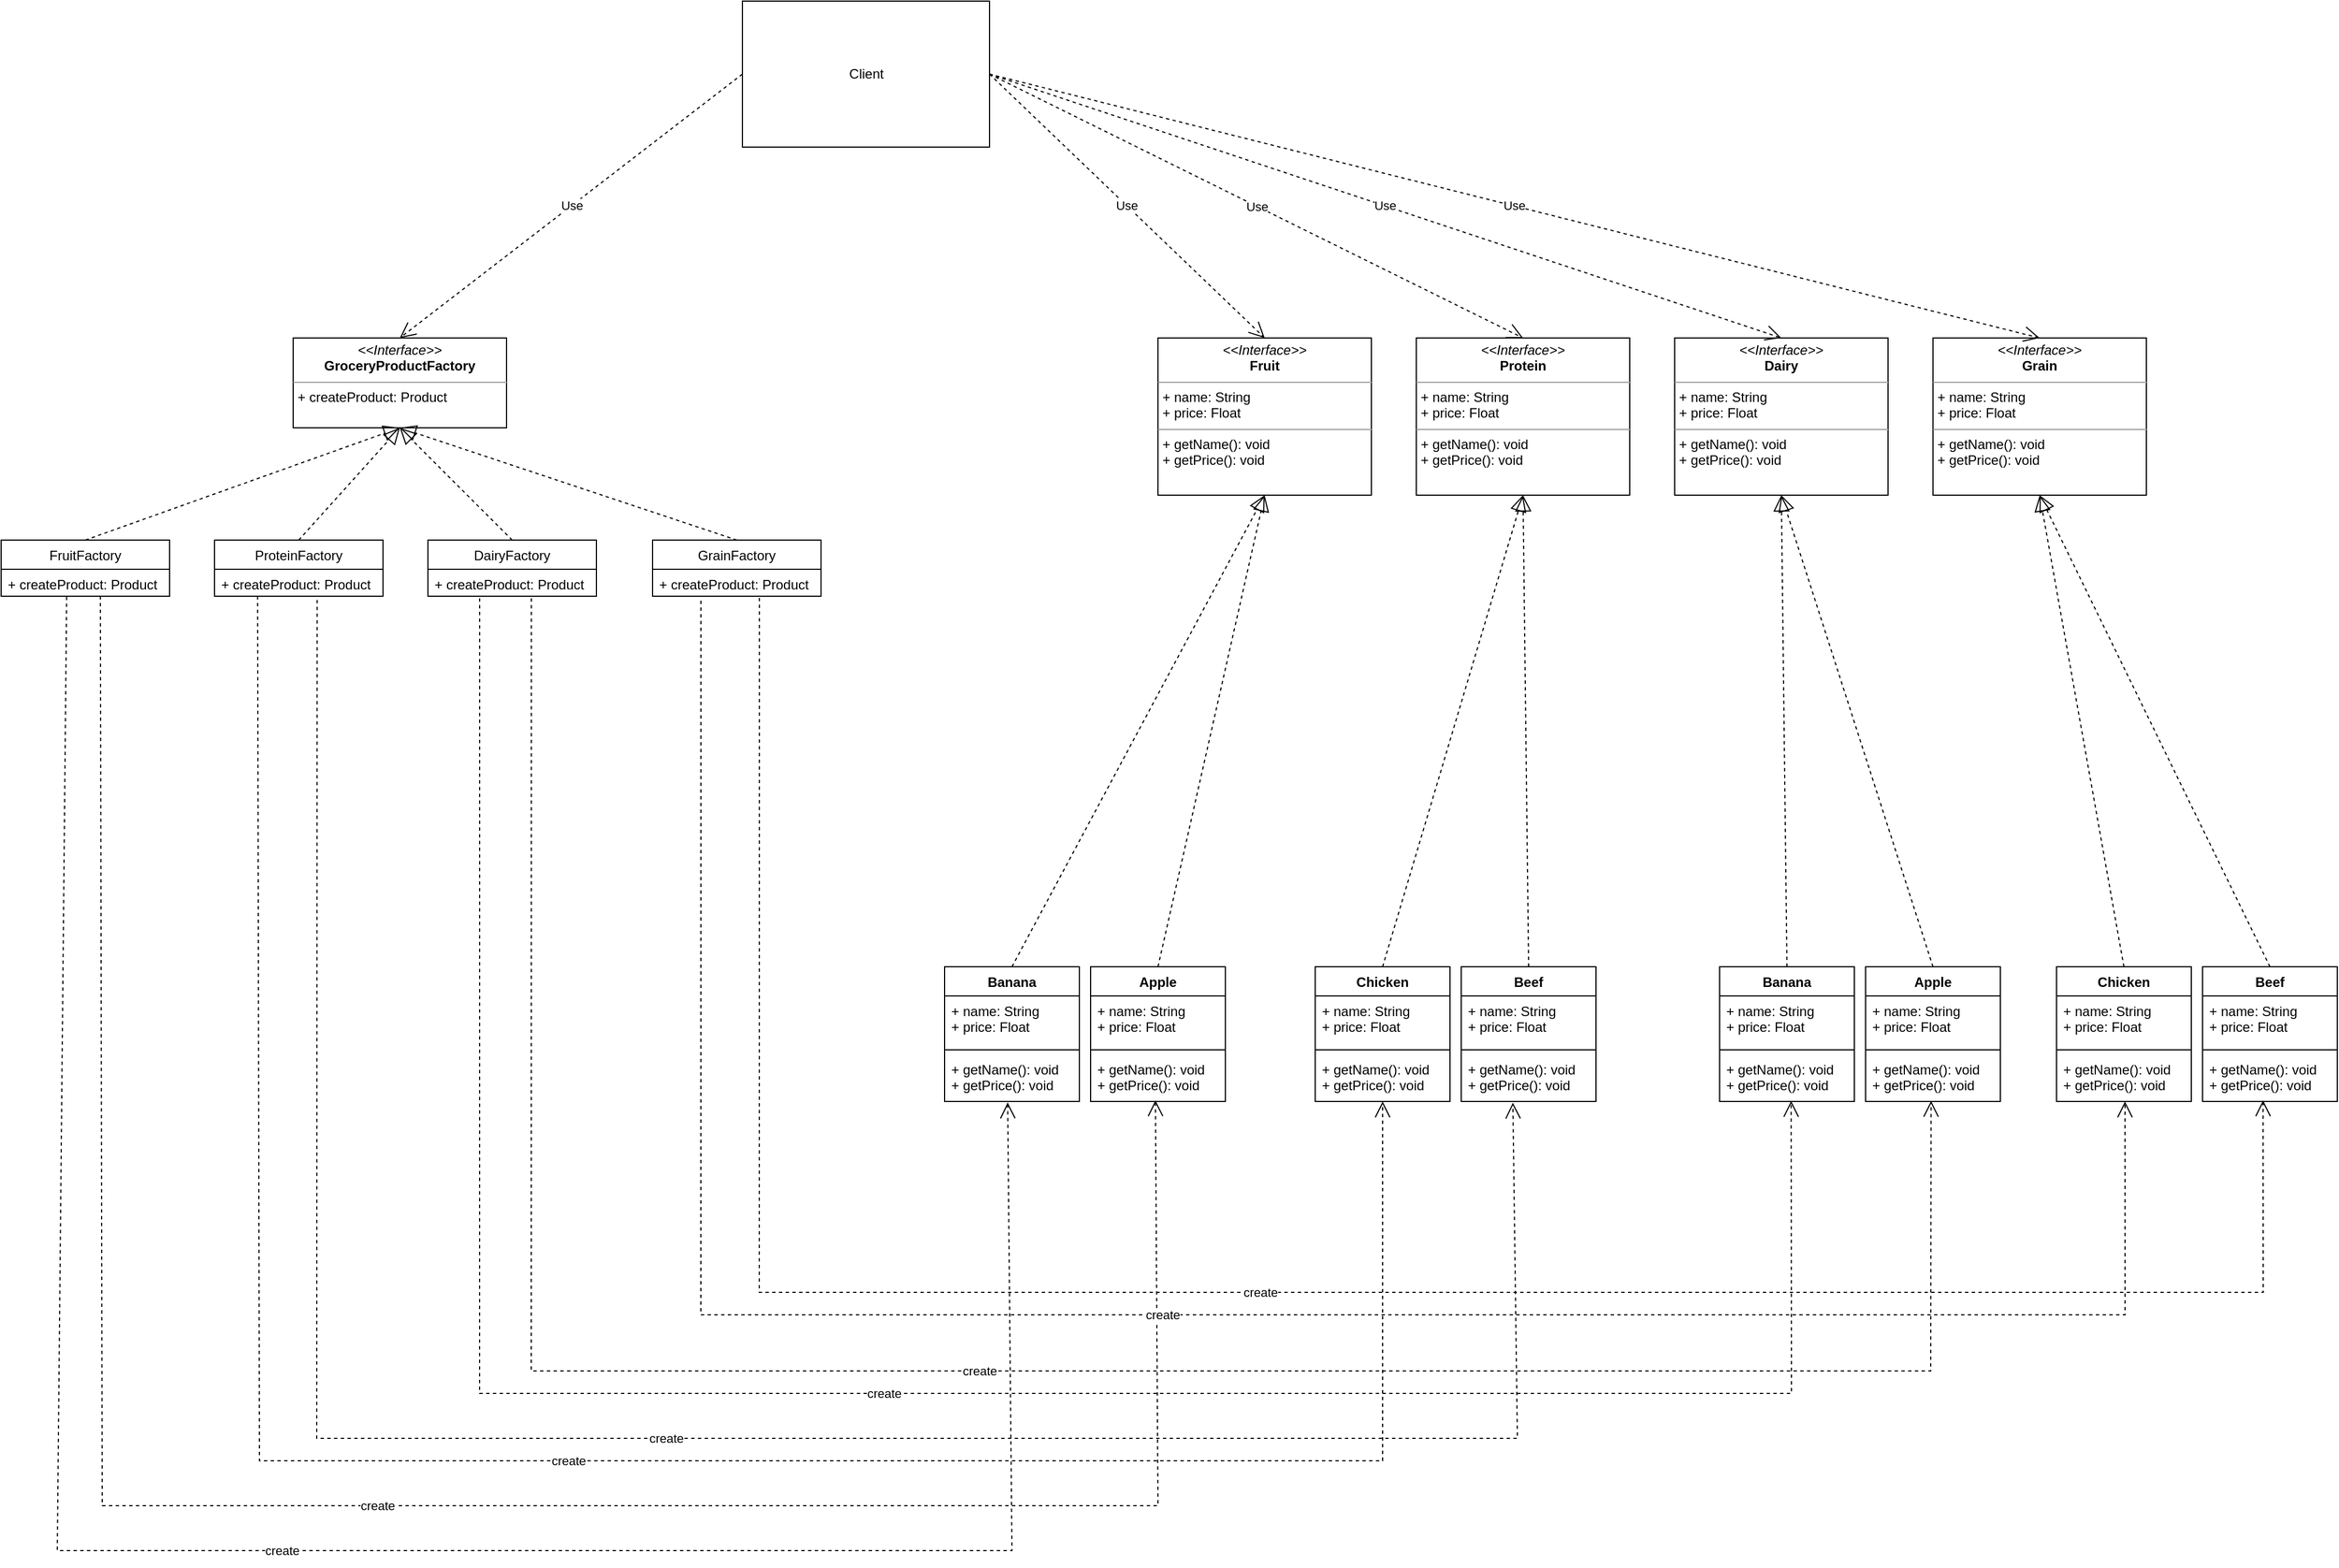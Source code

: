 <mxfile version="20.4.0" type="github"><diagram id="C5RBs43oDa-KdzZeNtuy" name="Page-1"><mxGraphModel dx="3569" dy="2180" grid="1" gridSize="10" guides="1" tooltips="1" connect="1" arrows="1" fold="1" page="0" pageScale="1" pageWidth="827" pageHeight="1169" math="0" shadow="0"><root><mxCell id="WIyWlLk6GJQsqaUBKTNV-0"/><mxCell id="WIyWlLk6GJQsqaUBKTNV-1" parent="WIyWlLk6GJQsqaUBKTNV-0"/><mxCell id="dP4EkpoSP6uBDmeaIGCh-16" value="&lt;p style=&quot;margin:0px;margin-top:4px;text-align:center;&quot;&gt;&lt;i&gt;&amp;lt;&amp;lt;Interface&amp;gt;&amp;gt;&lt;/i&gt;&lt;br&gt;&lt;b&gt;Fruit&lt;/b&gt;&lt;/p&gt;&lt;hr size=&quot;1&quot;&gt;&lt;p style=&quot;margin:0px;margin-left:4px;&quot;&gt;+ name: String&lt;br style=&quot;padding: 0px; margin: 0px;&quot;&gt;+ price: Float&lt;br&gt;&lt;/p&gt;&lt;hr size=&quot;1&quot;&gt;&lt;p style=&quot;margin: 0px 0px 0px 4px;&quot;&gt;+ getName(): void&lt;/p&gt;&lt;p style=&quot;margin: 0px 0px 0px 4px;&quot;&gt;+ getPrice(): void&lt;/p&gt;" style="verticalAlign=top;align=left;overflow=fill;fontSize=12;fontFamily=Helvetica;html=1;" vertex="1" parent="WIyWlLk6GJQsqaUBKTNV-1"><mxGeometry x="960" y="-80" width="190" height="140" as="geometry"/></mxCell><mxCell id="dP4EkpoSP6uBDmeaIGCh-17" value="&lt;p style=&quot;margin:0px;margin-top:4px;text-align:center;&quot;&gt;&lt;i&gt;&amp;lt;&amp;lt;Interface&amp;gt;&amp;gt;&lt;/i&gt;&lt;br&gt;&lt;b&gt;Protein&lt;/b&gt;&lt;/p&gt;&lt;hr size=&quot;1&quot;&gt;&lt;p style=&quot;margin:0px;margin-left:4px;&quot;&gt;+ name: String&lt;br style=&quot;padding: 0px; margin: 0px;&quot;&gt;+ price: Float&lt;br&gt;&lt;/p&gt;&lt;hr size=&quot;1&quot;&gt;&lt;p style=&quot;margin: 0px 0px 0px 4px;&quot;&gt;+ getName(): void&lt;/p&gt;&lt;p style=&quot;margin: 0px 0px 0px 4px;&quot;&gt;+ getPrice(): void&lt;/p&gt;" style="verticalAlign=top;align=left;overflow=fill;fontSize=12;fontFamily=Helvetica;html=1;" vertex="1" parent="WIyWlLk6GJQsqaUBKTNV-1"><mxGeometry x="1190" y="-80" width="190" height="140" as="geometry"/></mxCell><mxCell id="dP4EkpoSP6uBDmeaIGCh-18" value="&lt;p style=&quot;margin:0px;margin-top:4px;text-align:center;&quot;&gt;&lt;i&gt;&amp;lt;&amp;lt;Interface&amp;gt;&amp;gt;&lt;/i&gt;&lt;br&gt;&lt;b&gt;Dairy&lt;/b&gt;&lt;/p&gt;&lt;hr size=&quot;1&quot;&gt;&lt;p style=&quot;margin:0px;margin-left:4px;&quot;&gt;+ name: String&lt;br style=&quot;padding: 0px; margin: 0px;&quot;&gt;+ price: Float&lt;br&gt;&lt;/p&gt;&lt;hr size=&quot;1&quot;&gt;&lt;p style=&quot;margin: 0px 0px 0px 4px;&quot;&gt;+ getName(): void&lt;/p&gt;&lt;p style=&quot;margin: 0px 0px 0px 4px;&quot;&gt;+ getPrice(): void&lt;/p&gt;" style="verticalAlign=top;align=left;overflow=fill;fontSize=12;fontFamily=Helvetica;html=1;" vertex="1" parent="WIyWlLk6GJQsqaUBKTNV-1"><mxGeometry x="1420" y="-80" width="190" height="140" as="geometry"/></mxCell><mxCell id="dP4EkpoSP6uBDmeaIGCh-19" value="&lt;p style=&quot;margin:0px;margin-top:4px;text-align:center;&quot;&gt;&lt;i&gt;&amp;lt;&amp;lt;Interface&amp;gt;&amp;gt;&lt;/i&gt;&lt;br&gt;&lt;b&gt;Grain&lt;/b&gt;&lt;/p&gt;&lt;hr size=&quot;1&quot;&gt;&lt;p style=&quot;margin:0px;margin-left:4px;&quot;&gt;+ name: String&lt;br style=&quot;padding: 0px; margin: 0px;&quot;&gt;+ price: Float&lt;br&gt;&lt;/p&gt;&lt;hr size=&quot;1&quot;&gt;&lt;p style=&quot;margin: 0px 0px 0px 4px;&quot;&gt;+ getName(): void&lt;/p&gt;&lt;p style=&quot;margin: 0px 0px 0px 4px;&quot;&gt;+ getPrice(): void&lt;/p&gt;" style="verticalAlign=top;align=left;overflow=fill;fontSize=12;fontFamily=Helvetica;html=1;" vertex="1" parent="WIyWlLk6GJQsqaUBKTNV-1"><mxGeometry x="1650" y="-80" width="190" height="140" as="geometry"/></mxCell><mxCell id="dP4EkpoSP6uBDmeaIGCh-29" value="FruitFactory" style="swimlane;fontStyle=0;childLayout=stackLayout;horizontal=1;startSize=26;fillColor=none;horizontalStack=0;resizeParent=1;resizeParentMax=0;resizeLast=0;collapsible=1;marginBottom=0;" vertex="1" parent="WIyWlLk6GJQsqaUBKTNV-1"><mxGeometry x="-70" y="100" width="150" height="50" as="geometry"/></mxCell><mxCell id="dP4EkpoSP6uBDmeaIGCh-30" value="+ createProduct: Product" style="text;strokeColor=none;fillColor=none;align=left;verticalAlign=top;spacingLeft=4;spacingRight=4;overflow=hidden;rotatable=0;points=[[0,0.5],[1,0.5]];portConstraint=eastwest;" vertex="1" parent="dP4EkpoSP6uBDmeaIGCh-29"><mxGeometry y="26" width="150" height="24" as="geometry"/></mxCell><mxCell id="dP4EkpoSP6uBDmeaIGCh-33" value="ProteinFactory" style="swimlane;fontStyle=0;childLayout=stackLayout;horizontal=1;startSize=26;fillColor=none;horizontalStack=0;resizeParent=1;resizeParentMax=0;resizeLast=0;collapsible=1;marginBottom=0;" vertex="1" parent="WIyWlLk6GJQsqaUBKTNV-1"><mxGeometry x="120" y="100" width="150" height="50" as="geometry"/></mxCell><mxCell id="dP4EkpoSP6uBDmeaIGCh-34" value="+ createProduct: Product" style="text;strokeColor=none;fillColor=none;align=left;verticalAlign=top;spacingLeft=4;spacingRight=4;overflow=hidden;rotatable=0;points=[[0,0.5],[1,0.5]];portConstraint=eastwest;" vertex="1" parent="dP4EkpoSP6uBDmeaIGCh-33"><mxGeometry y="26" width="150" height="24" as="geometry"/></mxCell><mxCell id="dP4EkpoSP6uBDmeaIGCh-35" value="DairyFactory" style="swimlane;fontStyle=0;childLayout=stackLayout;horizontal=1;startSize=26;fillColor=none;horizontalStack=0;resizeParent=1;resizeParentMax=0;resizeLast=0;collapsible=1;marginBottom=0;" vertex="1" parent="WIyWlLk6GJQsqaUBKTNV-1"><mxGeometry x="310" y="100" width="150" height="50" as="geometry"/></mxCell><mxCell id="dP4EkpoSP6uBDmeaIGCh-36" value="+ createProduct: Product" style="text;strokeColor=none;fillColor=none;align=left;verticalAlign=top;spacingLeft=4;spacingRight=4;overflow=hidden;rotatable=0;points=[[0,0.5],[1,0.5]];portConstraint=eastwest;" vertex="1" parent="dP4EkpoSP6uBDmeaIGCh-35"><mxGeometry y="26" width="150" height="24" as="geometry"/></mxCell><mxCell id="dP4EkpoSP6uBDmeaIGCh-37" value="GrainFactory" style="swimlane;fontStyle=0;childLayout=stackLayout;horizontal=1;startSize=26;fillColor=none;horizontalStack=0;resizeParent=1;resizeParentMax=0;resizeLast=0;collapsible=1;marginBottom=0;" vertex="1" parent="WIyWlLk6GJQsqaUBKTNV-1"><mxGeometry x="510" y="100" width="150" height="50" as="geometry"/></mxCell><mxCell id="dP4EkpoSP6uBDmeaIGCh-38" value="+ createProduct: Product" style="text;strokeColor=none;fillColor=none;align=left;verticalAlign=top;spacingLeft=4;spacingRight=4;overflow=hidden;rotatable=0;points=[[0,0.5],[1,0.5]];portConstraint=eastwest;" vertex="1" parent="dP4EkpoSP6uBDmeaIGCh-37"><mxGeometry y="26" width="150" height="24" as="geometry"/></mxCell><mxCell id="dP4EkpoSP6uBDmeaIGCh-45" value="&lt;p style=&quot;margin:0px;margin-top:4px;text-align:center;&quot;&gt;&lt;i&gt;&amp;lt;&amp;lt;Interface&amp;gt;&amp;gt;&lt;/i&gt;&lt;br&gt;&lt;b&gt;GroceryProductFactory&lt;/b&gt;&lt;/p&gt;&lt;hr size=&quot;1&quot;&gt;&lt;p style=&quot;margin:0px;margin-left:4px;&quot;&gt;&lt;/p&gt;&lt;p style=&quot;margin:0px;margin-left:4px;&quot;&gt;+ createProduct: Product&lt;/p&gt;" style="verticalAlign=top;align=left;overflow=fill;fontSize=12;fontFamily=Helvetica;html=1;" vertex="1" parent="WIyWlLk6GJQsqaUBKTNV-1"><mxGeometry x="190" y="-80" width="190" height="80" as="geometry"/></mxCell><mxCell id="dP4EkpoSP6uBDmeaIGCh-46" value="" style="endArrow=block;dashed=1;endFill=0;endSize=12;html=1;rounded=0;elbow=vertical;exitX=0.5;exitY=0;exitDx=0;exitDy=0;entryX=0.5;entryY=1;entryDx=0;entryDy=0;" edge="1" parent="WIyWlLk6GJQsqaUBKTNV-1" source="dP4EkpoSP6uBDmeaIGCh-29" target="dP4EkpoSP6uBDmeaIGCh-45"><mxGeometry width="160" relative="1" as="geometry"><mxPoint x="10" y="80" as="sourcePoint"/><mxPoint x="170" y="80" as="targetPoint"/></mxGeometry></mxCell><mxCell id="dP4EkpoSP6uBDmeaIGCh-47" value="" style="endArrow=block;dashed=1;endFill=0;endSize=12;html=1;rounded=0;elbow=vertical;exitX=0.5;exitY=0;exitDx=0;exitDy=0;entryX=0.5;entryY=1;entryDx=0;entryDy=0;" edge="1" parent="WIyWlLk6GJQsqaUBKTNV-1" source="dP4EkpoSP6uBDmeaIGCh-33" target="dP4EkpoSP6uBDmeaIGCh-45"><mxGeometry width="160" relative="1" as="geometry"><mxPoint x="280" y="-10" as="sourcePoint"/><mxPoint x="440" y="-10" as="targetPoint"/></mxGeometry></mxCell><mxCell id="dP4EkpoSP6uBDmeaIGCh-48" value="" style="endArrow=block;dashed=1;endFill=0;endSize=12;html=1;rounded=0;elbow=vertical;exitX=0.5;exitY=0;exitDx=0;exitDy=0;entryX=0.5;entryY=1;entryDx=0;entryDy=0;" edge="1" parent="WIyWlLk6GJQsqaUBKTNV-1" source="dP4EkpoSP6uBDmeaIGCh-35" target="dP4EkpoSP6uBDmeaIGCh-45"><mxGeometry width="160" relative="1" as="geometry"><mxPoint x="280" y="-10" as="sourcePoint"/><mxPoint x="440" y="-10" as="targetPoint"/></mxGeometry></mxCell><mxCell id="dP4EkpoSP6uBDmeaIGCh-49" value="" style="endArrow=block;dashed=1;endFill=0;endSize=12;html=1;rounded=0;elbow=vertical;exitX=0.5;exitY=0;exitDx=0;exitDy=0;entryX=0.5;entryY=1;entryDx=0;entryDy=0;" edge="1" parent="WIyWlLk6GJQsqaUBKTNV-1" source="dP4EkpoSP6uBDmeaIGCh-37" target="dP4EkpoSP6uBDmeaIGCh-45"><mxGeometry width="160" relative="1" as="geometry"><mxPoint x="280" y="-10" as="sourcePoint"/><mxPoint x="440" y="-10" as="targetPoint"/></mxGeometry></mxCell><mxCell id="dP4EkpoSP6uBDmeaIGCh-50" value="Banana" style="swimlane;fontStyle=1;align=center;verticalAlign=top;childLayout=stackLayout;horizontal=1;startSize=26;horizontalStack=0;resizeParent=1;resizeParentMax=0;resizeLast=0;collapsible=1;marginBottom=0;" vertex="1" parent="WIyWlLk6GJQsqaUBKTNV-1"><mxGeometry x="770" y="480" width="120" height="120" as="geometry"/></mxCell><mxCell id="dP4EkpoSP6uBDmeaIGCh-51" value="+ name: String&#10;+ price: Float" style="text;strokeColor=none;fillColor=none;align=left;verticalAlign=top;spacingLeft=4;spacingRight=4;overflow=hidden;rotatable=0;points=[[0,0.5],[1,0.5]];portConstraint=eastwest;" vertex="1" parent="dP4EkpoSP6uBDmeaIGCh-50"><mxGeometry y="26" width="120" height="44" as="geometry"/></mxCell><mxCell id="dP4EkpoSP6uBDmeaIGCh-52" value="" style="line;strokeWidth=1;fillColor=none;align=left;verticalAlign=middle;spacingTop=-1;spacingLeft=3;spacingRight=3;rotatable=0;labelPosition=right;points=[];portConstraint=eastwest;strokeColor=inherit;" vertex="1" parent="dP4EkpoSP6uBDmeaIGCh-50"><mxGeometry y="70" width="120" height="8" as="geometry"/></mxCell><mxCell id="dP4EkpoSP6uBDmeaIGCh-53" value="+ getName(): void&#10;+ getPrice(): void" style="text;strokeColor=none;fillColor=none;align=left;verticalAlign=top;spacingLeft=4;spacingRight=4;overflow=hidden;rotatable=0;points=[[0,0.5],[1,0.5]];portConstraint=eastwest;" vertex="1" parent="dP4EkpoSP6uBDmeaIGCh-50"><mxGeometry y="78" width="120" height="42" as="geometry"/></mxCell><mxCell id="dP4EkpoSP6uBDmeaIGCh-55" value="Apple" style="swimlane;fontStyle=1;align=center;verticalAlign=top;childLayout=stackLayout;horizontal=1;startSize=26;horizontalStack=0;resizeParent=1;resizeParentMax=0;resizeLast=0;collapsible=1;marginBottom=0;" vertex="1" parent="WIyWlLk6GJQsqaUBKTNV-1"><mxGeometry x="900" y="480" width="120" height="120" as="geometry"/></mxCell><mxCell id="dP4EkpoSP6uBDmeaIGCh-56" value="+ name: String&#10;+ price: Float" style="text;strokeColor=none;fillColor=none;align=left;verticalAlign=top;spacingLeft=4;spacingRight=4;overflow=hidden;rotatable=0;points=[[0,0.5],[1,0.5]];portConstraint=eastwest;" vertex="1" parent="dP4EkpoSP6uBDmeaIGCh-55"><mxGeometry y="26" width="120" height="44" as="geometry"/></mxCell><mxCell id="dP4EkpoSP6uBDmeaIGCh-57" value="" style="line;strokeWidth=1;fillColor=none;align=left;verticalAlign=middle;spacingTop=-1;spacingLeft=3;spacingRight=3;rotatable=0;labelPosition=right;points=[];portConstraint=eastwest;strokeColor=inherit;" vertex="1" parent="dP4EkpoSP6uBDmeaIGCh-55"><mxGeometry y="70" width="120" height="8" as="geometry"/></mxCell><mxCell id="dP4EkpoSP6uBDmeaIGCh-58" value="+ getName(): void&#10;+ getPrice(): void" style="text;strokeColor=none;fillColor=none;align=left;verticalAlign=top;spacingLeft=4;spacingRight=4;overflow=hidden;rotatable=0;points=[[0,0.5],[1,0.5]];portConstraint=eastwest;" vertex="1" parent="dP4EkpoSP6uBDmeaIGCh-55"><mxGeometry y="78" width="120" height="42" as="geometry"/></mxCell><mxCell id="dP4EkpoSP6uBDmeaIGCh-59" value="" style="endArrow=block;dashed=1;endFill=0;endSize=12;html=1;rounded=0;elbow=vertical;entryX=0.5;entryY=1;entryDx=0;entryDy=0;exitX=0.5;exitY=0;exitDx=0;exitDy=0;" edge="1" parent="WIyWlLk6GJQsqaUBKTNV-1" source="dP4EkpoSP6uBDmeaIGCh-55" target="dP4EkpoSP6uBDmeaIGCh-16"><mxGeometry width="160" relative="1" as="geometry"><mxPoint x="1120" y="210" as="sourcePoint"/><mxPoint x="1280" y="210" as="targetPoint"/></mxGeometry></mxCell><mxCell id="dP4EkpoSP6uBDmeaIGCh-60" value="" style="endArrow=block;dashed=1;endFill=0;endSize=12;html=1;rounded=0;elbow=vertical;exitX=0.5;exitY=0;exitDx=0;exitDy=0;entryX=0.5;entryY=1;entryDx=0;entryDy=0;" edge="1" parent="WIyWlLk6GJQsqaUBKTNV-1" source="dP4EkpoSP6uBDmeaIGCh-50" target="dP4EkpoSP6uBDmeaIGCh-16"><mxGeometry width="160" relative="1" as="geometry"><mxPoint x="900" y="160" as="sourcePoint"/><mxPoint x="1060" y="160" as="targetPoint"/></mxGeometry></mxCell><mxCell id="dP4EkpoSP6uBDmeaIGCh-61" value="Chicken" style="swimlane;fontStyle=1;align=center;verticalAlign=top;childLayout=stackLayout;horizontal=1;startSize=26;horizontalStack=0;resizeParent=1;resizeParentMax=0;resizeLast=0;collapsible=1;marginBottom=0;" vertex="1" parent="WIyWlLk6GJQsqaUBKTNV-1"><mxGeometry x="1100" y="480" width="120" height="120" as="geometry"/></mxCell><mxCell id="dP4EkpoSP6uBDmeaIGCh-62" value="+ name: String&#10;+ price: Float" style="text;strokeColor=none;fillColor=none;align=left;verticalAlign=top;spacingLeft=4;spacingRight=4;overflow=hidden;rotatable=0;points=[[0,0.5],[1,0.5]];portConstraint=eastwest;" vertex="1" parent="dP4EkpoSP6uBDmeaIGCh-61"><mxGeometry y="26" width="120" height="44" as="geometry"/></mxCell><mxCell id="dP4EkpoSP6uBDmeaIGCh-63" value="" style="line;strokeWidth=1;fillColor=none;align=left;verticalAlign=middle;spacingTop=-1;spacingLeft=3;spacingRight=3;rotatable=0;labelPosition=right;points=[];portConstraint=eastwest;strokeColor=inherit;" vertex="1" parent="dP4EkpoSP6uBDmeaIGCh-61"><mxGeometry y="70" width="120" height="8" as="geometry"/></mxCell><mxCell id="dP4EkpoSP6uBDmeaIGCh-64" value="+ getName(): void&#10;+ getPrice(): void" style="text;strokeColor=none;fillColor=none;align=left;verticalAlign=top;spacingLeft=4;spacingRight=4;overflow=hidden;rotatable=0;points=[[0,0.5],[1,0.5]];portConstraint=eastwest;" vertex="1" parent="dP4EkpoSP6uBDmeaIGCh-61"><mxGeometry y="78" width="120" height="42" as="geometry"/></mxCell><mxCell id="dP4EkpoSP6uBDmeaIGCh-65" value="Beef" style="swimlane;fontStyle=1;align=center;verticalAlign=top;childLayout=stackLayout;horizontal=1;startSize=26;horizontalStack=0;resizeParent=1;resizeParentMax=0;resizeLast=0;collapsible=1;marginBottom=0;" vertex="1" parent="WIyWlLk6GJQsqaUBKTNV-1"><mxGeometry x="1230" y="480" width="120" height="120" as="geometry"/></mxCell><mxCell id="dP4EkpoSP6uBDmeaIGCh-66" value="+ name: String&#10;+ price: Float" style="text;strokeColor=none;fillColor=none;align=left;verticalAlign=top;spacingLeft=4;spacingRight=4;overflow=hidden;rotatable=0;points=[[0,0.5],[1,0.5]];portConstraint=eastwest;" vertex="1" parent="dP4EkpoSP6uBDmeaIGCh-65"><mxGeometry y="26" width="120" height="44" as="geometry"/></mxCell><mxCell id="dP4EkpoSP6uBDmeaIGCh-67" value="" style="line;strokeWidth=1;fillColor=none;align=left;verticalAlign=middle;spacingTop=-1;spacingLeft=3;spacingRight=3;rotatable=0;labelPosition=right;points=[];portConstraint=eastwest;strokeColor=inherit;" vertex="1" parent="dP4EkpoSP6uBDmeaIGCh-65"><mxGeometry y="70" width="120" height="8" as="geometry"/></mxCell><mxCell id="dP4EkpoSP6uBDmeaIGCh-68" value="+ getName(): void&#10;+ getPrice(): void" style="text;strokeColor=none;fillColor=none;align=left;verticalAlign=top;spacingLeft=4;spacingRight=4;overflow=hidden;rotatable=0;points=[[0,0.5],[1,0.5]];portConstraint=eastwest;" vertex="1" parent="dP4EkpoSP6uBDmeaIGCh-65"><mxGeometry y="78" width="120" height="42" as="geometry"/></mxCell><mxCell id="dP4EkpoSP6uBDmeaIGCh-69" value="Banana" style="swimlane;fontStyle=1;align=center;verticalAlign=top;childLayout=stackLayout;horizontal=1;startSize=26;horizontalStack=0;resizeParent=1;resizeParentMax=0;resizeLast=0;collapsible=1;marginBottom=0;" vertex="1" parent="WIyWlLk6GJQsqaUBKTNV-1"><mxGeometry x="1460" y="480" width="120" height="120" as="geometry"/></mxCell><mxCell id="dP4EkpoSP6uBDmeaIGCh-70" value="+ name: String&#10;+ price: Float" style="text;strokeColor=none;fillColor=none;align=left;verticalAlign=top;spacingLeft=4;spacingRight=4;overflow=hidden;rotatable=0;points=[[0,0.5],[1,0.5]];portConstraint=eastwest;" vertex="1" parent="dP4EkpoSP6uBDmeaIGCh-69"><mxGeometry y="26" width="120" height="44" as="geometry"/></mxCell><mxCell id="dP4EkpoSP6uBDmeaIGCh-71" value="" style="line;strokeWidth=1;fillColor=none;align=left;verticalAlign=middle;spacingTop=-1;spacingLeft=3;spacingRight=3;rotatable=0;labelPosition=right;points=[];portConstraint=eastwest;strokeColor=inherit;" vertex="1" parent="dP4EkpoSP6uBDmeaIGCh-69"><mxGeometry y="70" width="120" height="8" as="geometry"/></mxCell><mxCell id="dP4EkpoSP6uBDmeaIGCh-72" value="+ getName(): void&#10;+ getPrice(): void" style="text;strokeColor=none;fillColor=none;align=left;verticalAlign=top;spacingLeft=4;spacingRight=4;overflow=hidden;rotatable=0;points=[[0,0.5],[1,0.5]];portConstraint=eastwest;" vertex="1" parent="dP4EkpoSP6uBDmeaIGCh-69"><mxGeometry y="78" width="120" height="42" as="geometry"/></mxCell><mxCell id="dP4EkpoSP6uBDmeaIGCh-73" value="Apple" style="swimlane;fontStyle=1;align=center;verticalAlign=top;childLayout=stackLayout;horizontal=1;startSize=26;horizontalStack=0;resizeParent=1;resizeParentMax=0;resizeLast=0;collapsible=1;marginBottom=0;" vertex="1" parent="WIyWlLk6GJQsqaUBKTNV-1"><mxGeometry x="1590" y="480" width="120" height="120" as="geometry"/></mxCell><mxCell id="dP4EkpoSP6uBDmeaIGCh-74" value="+ name: String&#10;+ price: Float" style="text;strokeColor=none;fillColor=none;align=left;verticalAlign=top;spacingLeft=4;spacingRight=4;overflow=hidden;rotatable=0;points=[[0,0.5],[1,0.5]];portConstraint=eastwest;" vertex="1" parent="dP4EkpoSP6uBDmeaIGCh-73"><mxGeometry y="26" width="120" height="44" as="geometry"/></mxCell><mxCell id="dP4EkpoSP6uBDmeaIGCh-75" value="" style="line;strokeWidth=1;fillColor=none;align=left;verticalAlign=middle;spacingTop=-1;spacingLeft=3;spacingRight=3;rotatable=0;labelPosition=right;points=[];portConstraint=eastwest;strokeColor=inherit;" vertex="1" parent="dP4EkpoSP6uBDmeaIGCh-73"><mxGeometry y="70" width="120" height="8" as="geometry"/></mxCell><mxCell id="dP4EkpoSP6uBDmeaIGCh-76" value="+ getName(): void&#10;+ getPrice(): void" style="text;strokeColor=none;fillColor=none;align=left;verticalAlign=top;spacingLeft=4;spacingRight=4;overflow=hidden;rotatable=0;points=[[0,0.5],[1,0.5]];portConstraint=eastwest;" vertex="1" parent="dP4EkpoSP6uBDmeaIGCh-73"><mxGeometry y="78" width="120" height="42" as="geometry"/></mxCell><mxCell id="dP4EkpoSP6uBDmeaIGCh-77" value="Chicken" style="swimlane;fontStyle=1;align=center;verticalAlign=top;childLayout=stackLayout;horizontal=1;startSize=26;horizontalStack=0;resizeParent=1;resizeParentMax=0;resizeLast=0;collapsible=1;marginBottom=0;" vertex="1" parent="WIyWlLk6GJQsqaUBKTNV-1"><mxGeometry x="1760" y="480" width="120" height="120" as="geometry"/></mxCell><mxCell id="dP4EkpoSP6uBDmeaIGCh-78" value="+ name: String&#10;+ price: Float" style="text;strokeColor=none;fillColor=none;align=left;verticalAlign=top;spacingLeft=4;spacingRight=4;overflow=hidden;rotatable=0;points=[[0,0.5],[1,0.5]];portConstraint=eastwest;" vertex="1" parent="dP4EkpoSP6uBDmeaIGCh-77"><mxGeometry y="26" width="120" height="44" as="geometry"/></mxCell><mxCell id="dP4EkpoSP6uBDmeaIGCh-79" value="" style="line;strokeWidth=1;fillColor=none;align=left;verticalAlign=middle;spacingTop=-1;spacingLeft=3;spacingRight=3;rotatable=0;labelPosition=right;points=[];portConstraint=eastwest;strokeColor=inherit;" vertex="1" parent="dP4EkpoSP6uBDmeaIGCh-77"><mxGeometry y="70" width="120" height="8" as="geometry"/></mxCell><mxCell id="dP4EkpoSP6uBDmeaIGCh-80" value="+ getName(): void&#10;+ getPrice(): void" style="text;strokeColor=none;fillColor=none;align=left;verticalAlign=top;spacingLeft=4;spacingRight=4;overflow=hidden;rotatable=0;points=[[0,0.5],[1,0.5]];portConstraint=eastwest;" vertex="1" parent="dP4EkpoSP6uBDmeaIGCh-77"><mxGeometry y="78" width="120" height="42" as="geometry"/></mxCell><mxCell id="dP4EkpoSP6uBDmeaIGCh-81" value="Beef" style="swimlane;fontStyle=1;align=center;verticalAlign=top;childLayout=stackLayout;horizontal=1;startSize=26;horizontalStack=0;resizeParent=1;resizeParentMax=0;resizeLast=0;collapsible=1;marginBottom=0;" vertex="1" parent="WIyWlLk6GJQsqaUBKTNV-1"><mxGeometry x="1890" y="480" width="120" height="120" as="geometry"/></mxCell><mxCell id="dP4EkpoSP6uBDmeaIGCh-82" value="+ name: String&#10;+ price: Float" style="text;strokeColor=none;fillColor=none;align=left;verticalAlign=top;spacingLeft=4;spacingRight=4;overflow=hidden;rotatable=0;points=[[0,0.5],[1,0.5]];portConstraint=eastwest;" vertex="1" parent="dP4EkpoSP6uBDmeaIGCh-81"><mxGeometry y="26" width="120" height="44" as="geometry"/></mxCell><mxCell id="dP4EkpoSP6uBDmeaIGCh-83" value="" style="line;strokeWidth=1;fillColor=none;align=left;verticalAlign=middle;spacingTop=-1;spacingLeft=3;spacingRight=3;rotatable=0;labelPosition=right;points=[];portConstraint=eastwest;strokeColor=inherit;" vertex="1" parent="dP4EkpoSP6uBDmeaIGCh-81"><mxGeometry y="70" width="120" height="8" as="geometry"/></mxCell><mxCell id="dP4EkpoSP6uBDmeaIGCh-84" value="+ getName(): void&#10;+ getPrice(): void" style="text;strokeColor=none;fillColor=none;align=left;verticalAlign=top;spacingLeft=4;spacingRight=4;overflow=hidden;rotatable=0;points=[[0,0.5],[1,0.5]];portConstraint=eastwest;" vertex="1" parent="dP4EkpoSP6uBDmeaIGCh-81"><mxGeometry y="78" width="120" height="42" as="geometry"/></mxCell><mxCell id="dP4EkpoSP6uBDmeaIGCh-85" value="" style="endArrow=block;dashed=1;endFill=0;endSize=12;html=1;rounded=0;elbow=vertical;exitX=0.5;exitY=0;exitDx=0;exitDy=0;entryX=0.5;entryY=1;entryDx=0;entryDy=0;" edge="1" parent="WIyWlLk6GJQsqaUBKTNV-1" source="dP4EkpoSP6uBDmeaIGCh-61" target="dP4EkpoSP6uBDmeaIGCh-17"><mxGeometry width="160" relative="1" as="geometry"><mxPoint x="1410" y="240" as="sourcePoint"/><mxPoint x="1570" y="240" as="targetPoint"/></mxGeometry></mxCell><mxCell id="dP4EkpoSP6uBDmeaIGCh-86" value="" style="endArrow=block;dashed=1;endFill=0;endSize=12;html=1;rounded=0;elbow=vertical;exitX=0.5;exitY=0;exitDx=0;exitDy=0;entryX=0.5;entryY=1;entryDx=0;entryDy=0;" edge="1" parent="WIyWlLk6GJQsqaUBKTNV-1" source="dP4EkpoSP6uBDmeaIGCh-65" target="dP4EkpoSP6uBDmeaIGCh-17"><mxGeometry width="160" relative="1" as="geometry"><mxPoint x="1410" y="240" as="sourcePoint"/><mxPoint x="1570" y="240" as="targetPoint"/></mxGeometry></mxCell><mxCell id="dP4EkpoSP6uBDmeaIGCh-87" value="" style="endArrow=block;dashed=1;endFill=0;endSize=12;html=1;rounded=0;elbow=vertical;exitX=0.5;exitY=0;exitDx=0;exitDy=0;entryX=0.5;entryY=1;entryDx=0;entryDy=0;" edge="1" parent="WIyWlLk6GJQsqaUBKTNV-1" source="dP4EkpoSP6uBDmeaIGCh-69" target="dP4EkpoSP6uBDmeaIGCh-18"><mxGeometry width="160" relative="1" as="geometry"><mxPoint x="1410" y="240" as="sourcePoint"/><mxPoint x="1570" y="240" as="targetPoint"/></mxGeometry></mxCell><mxCell id="dP4EkpoSP6uBDmeaIGCh-88" value="" style="endArrow=block;dashed=1;endFill=0;endSize=12;html=1;rounded=0;elbow=vertical;exitX=0.5;exitY=0;exitDx=0;exitDy=0;entryX=0.5;entryY=1;entryDx=0;entryDy=0;" edge="1" parent="WIyWlLk6GJQsqaUBKTNV-1" source="dP4EkpoSP6uBDmeaIGCh-73" target="dP4EkpoSP6uBDmeaIGCh-18"><mxGeometry width="160" relative="1" as="geometry"><mxPoint x="1410" y="240" as="sourcePoint"/><mxPoint x="1570" y="240" as="targetPoint"/></mxGeometry></mxCell><mxCell id="dP4EkpoSP6uBDmeaIGCh-89" value="" style="endArrow=block;dashed=1;endFill=0;endSize=12;html=1;rounded=0;elbow=vertical;exitX=0.5;exitY=0;exitDx=0;exitDy=0;entryX=0.5;entryY=1;entryDx=0;entryDy=0;" edge="1" parent="WIyWlLk6GJQsqaUBKTNV-1" source="dP4EkpoSP6uBDmeaIGCh-77" target="dP4EkpoSP6uBDmeaIGCh-19"><mxGeometry width="160" relative="1" as="geometry"><mxPoint x="1410" y="240" as="sourcePoint"/><mxPoint x="1570" y="240" as="targetPoint"/></mxGeometry></mxCell><mxCell id="dP4EkpoSP6uBDmeaIGCh-91" value="" style="endArrow=block;dashed=1;endFill=0;endSize=12;html=1;rounded=0;elbow=vertical;exitX=0.5;exitY=0;exitDx=0;exitDy=0;entryX=0.5;entryY=1;entryDx=0;entryDy=0;" edge="1" parent="WIyWlLk6GJQsqaUBKTNV-1" source="dP4EkpoSP6uBDmeaIGCh-81" target="dP4EkpoSP6uBDmeaIGCh-19"><mxGeometry width="160" relative="1" as="geometry"><mxPoint x="1410" y="240" as="sourcePoint"/><mxPoint x="1570" y="240" as="targetPoint"/></mxGeometry></mxCell><mxCell id="dP4EkpoSP6uBDmeaIGCh-92" value="create" style="endArrow=open;endSize=12;dashed=1;html=1;rounded=0;elbow=vertical;exitX=0.389;exitY=1.019;exitDx=0;exitDy=0;exitPerimeter=0;entryX=0.468;entryY=1.022;entryDx=0;entryDy=0;entryPerimeter=0;" edge="1" parent="WIyWlLk6GJQsqaUBKTNV-1" source="dP4EkpoSP6uBDmeaIGCh-30" target="dP4EkpoSP6uBDmeaIGCh-53"><mxGeometry width="160" relative="1" as="geometry"><mxPoint x="880" y="270" as="sourcePoint"/><mxPoint x="1040" y="1000" as="targetPoint"/><Array as="points"><mxPoint x="-20" y="1000"/><mxPoint x="830" y="1000"/></Array></mxGeometry></mxCell><mxCell id="dP4EkpoSP6uBDmeaIGCh-93" value="create" style="endArrow=open;endSize=12;dashed=1;html=1;rounded=0;elbow=vertical;exitX=0.389;exitY=1.019;exitDx=0;exitDy=0;exitPerimeter=0;entryX=0.481;entryY=0.976;entryDx=0;entryDy=0;entryPerimeter=0;" edge="1" parent="WIyWlLk6GJQsqaUBKTNV-1" target="dP4EkpoSP6uBDmeaIGCh-58"><mxGeometry width="160" relative="1" as="geometry"><mxPoint x="18.35" y="149.996" as="sourcePoint"/><mxPoint x="856.16" y="600.464" as="targetPoint"/><Array as="points"><mxPoint x="20" y="960"/><mxPoint x="960" y="960"/></Array></mxGeometry></mxCell><mxCell id="dP4EkpoSP6uBDmeaIGCh-94" value="create" style="endArrow=open;endSize=12;dashed=1;html=1;rounded=0;elbow=vertical;exitX=0.389;exitY=1.019;exitDx=0;exitDy=0;exitPerimeter=0;" edge="1" parent="WIyWlLk6GJQsqaUBKTNV-1" target="dP4EkpoSP6uBDmeaIGCh-64"><mxGeometry width="160" relative="1" as="geometry"><mxPoint x="158.35" y="149.996" as="sourcePoint"/><mxPoint x="1097.72" y="598.992" as="targetPoint"/><Array as="points"><mxPoint x="160" y="920"/><mxPoint x="1160" y="920"/></Array></mxGeometry></mxCell><mxCell id="dP4EkpoSP6uBDmeaIGCh-95" value="create" style="endArrow=open;endSize=12;dashed=1;html=1;rounded=0;elbow=vertical;exitX=0.609;exitY=1.141;exitDx=0;exitDy=0;exitPerimeter=0;entryX=0.383;entryY=1.026;entryDx=0;entryDy=0;entryPerimeter=0;" edge="1" parent="WIyWlLk6GJQsqaUBKTNV-1" source="dP4EkpoSP6uBDmeaIGCh-34" target="dP4EkpoSP6uBDmeaIGCh-68"><mxGeometry width="160" relative="1" as="geometry"><mxPoint x="168.35" y="159.996" as="sourcePoint"/><mxPoint x="1170.0" y="610" as="targetPoint"/><Array as="points"><mxPoint x="211" y="900"/><mxPoint x="1280" y="900"/></Array></mxGeometry></mxCell><mxCell id="dP4EkpoSP6uBDmeaIGCh-96" value="create" style="endArrow=open;endSize=12;dashed=1;html=1;rounded=0;elbow=vertical;exitX=0.307;exitY=1.077;exitDx=0;exitDy=0;exitPerimeter=0;entryX=0.531;entryY=0.989;entryDx=0;entryDy=0;entryPerimeter=0;" edge="1" parent="WIyWlLk6GJQsqaUBKTNV-1" source="dP4EkpoSP6uBDmeaIGCh-36" target="dP4EkpoSP6uBDmeaIGCh-72"><mxGeometry width="160" relative="1" as="geometry"><mxPoint x="221.35" y="163.384" as="sourcePoint"/><mxPoint x="1285.96" y="611.092" as="targetPoint"/><Array as="points"><mxPoint x="356" y="860"/><mxPoint x="1524" y="860"/></Array></mxGeometry></mxCell><mxCell id="dP4EkpoSP6uBDmeaIGCh-97" value="create" style="endArrow=open;endSize=12;dashed=1;html=1;rounded=0;elbow=vertical;exitX=0.614;exitY=1.077;exitDx=0;exitDy=0;exitPerimeter=0;entryX=0.486;entryY=0.989;entryDx=0;entryDy=0;entryPerimeter=0;" edge="1" parent="WIyWlLk6GJQsqaUBKTNV-1" source="dP4EkpoSP6uBDmeaIGCh-36" target="dP4EkpoSP6uBDmeaIGCh-76"><mxGeometry width="160" relative="1" as="geometry"><mxPoint x="366.05" y="161.848" as="sourcePoint"/><mxPoint x="1533.72" y="609.538" as="targetPoint"/><Array as="points"><mxPoint x="402" y="840"/><mxPoint x="1648" y="840"/></Array></mxGeometry></mxCell><mxCell id="dP4EkpoSP6uBDmeaIGCh-98" value="create" style="endArrow=open;endSize=12;dashed=1;html=1;rounded=0;elbow=vertical;exitX=0.287;exitY=1.167;exitDx=0;exitDy=0;exitPerimeter=0;entryX=0.508;entryY=1;entryDx=0;entryDy=0;entryPerimeter=0;" edge="1" parent="WIyWlLk6GJQsqaUBKTNV-1" source="dP4EkpoSP6uBDmeaIGCh-38" target="dP4EkpoSP6uBDmeaIGCh-80"><mxGeometry width="160" relative="1" as="geometry"><mxPoint x="412.1" y="161.848" as="sourcePoint"/><mxPoint x="1658.32" y="609.538" as="targetPoint"/><Array as="points"><mxPoint x="553" y="790"/><mxPoint x="1821" y="790"/></Array></mxGeometry></mxCell><mxCell id="dP4EkpoSP6uBDmeaIGCh-99" value="create" style="endArrow=open;endSize=12;dashed=1;html=1;rounded=0;elbow=vertical;exitX=0.634;exitY=1.062;exitDx=0;exitDy=0;exitPerimeter=0;entryX=0.449;entryY=0.976;entryDx=0;entryDy=0;entryPerimeter=0;" edge="1" parent="WIyWlLk6GJQsqaUBKTNV-1" source="dP4EkpoSP6uBDmeaIGCh-38" target="dP4EkpoSP6uBDmeaIGCh-84"><mxGeometry width="160" relative="1" as="geometry"><mxPoint x="563.05" y="164.008" as="sourcePoint"/><mxPoint x="1830.96" y="610.0" as="targetPoint"/><Array as="points"><mxPoint x="605" y="770"/><mxPoint x="1944" y="770"/></Array></mxGeometry></mxCell><mxCell id="dP4EkpoSP6uBDmeaIGCh-102" value="Client" style="html=1;" vertex="1" parent="WIyWlLk6GJQsqaUBKTNV-1"><mxGeometry x="590" y="-380" width="220" height="130" as="geometry"/></mxCell><mxCell id="dP4EkpoSP6uBDmeaIGCh-107" value="Use" style="endArrow=open;endSize=12;dashed=1;html=1;rounded=0;elbow=vertical;exitX=0;exitY=0.5;exitDx=0;exitDy=0;entryX=0.5;entryY=0;entryDx=0;entryDy=0;" edge="1" parent="WIyWlLk6GJQsqaUBKTNV-1" source="dP4EkpoSP6uBDmeaIGCh-102" target="dP4EkpoSP6uBDmeaIGCh-45"><mxGeometry width="160" relative="1" as="geometry"><mxPoint x="180" y="-140" as="sourcePoint"/><mxPoint x="340" y="-140" as="targetPoint"/></mxGeometry></mxCell><mxCell id="dP4EkpoSP6uBDmeaIGCh-108" value="Use" style="endArrow=open;endSize=12;dashed=1;html=1;rounded=0;elbow=vertical;exitX=1;exitY=0.5;exitDx=0;exitDy=0;entryX=0.5;entryY=0;entryDx=0;entryDy=0;" edge="1" parent="WIyWlLk6GJQsqaUBKTNV-1" source="dP4EkpoSP6uBDmeaIGCh-102" target="dP4EkpoSP6uBDmeaIGCh-16"><mxGeometry width="160" relative="1" as="geometry"><mxPoint x="980" y="-140" as="sourcePoint"/><mxPoint x="1140" y="-140" as="targetPoint"/></mxGeometry></mxCell><mxCell id="dP4EkpoSP6uBDmeaIGCh-109" value="Use" style="endArrow=open;endSize=12;dashed=1;html=1;rounded=0;elbow=vertical;exitX=1;exitY=0.5;exitDx=0;exitDy=0;entryX=0.5;entryY=0;entryDx=0;entryDy=0;" edge="1" parent="WIyWlLk6GJQsqaUBKTNV-1" source="dP4EkpoSP6uBDmeaIGCh-102" target="dP4EkpoSP6uBDmeaIGCh-17"><mxGeometry width="160" relative="1" as="geometry"><mxPoint x="980" y="-140" as="sourcePoint"/><mxPoint x="1140" y="-140" as="targetPoint"/></mxGeometry></mxCell><mxCell id="dP4EkpoSP6uBDmeaIGCh-110" value="Use" style="endArrow=open;endSize=12;dashed=1;html=1;rounded=0;elbow=vertical;exitX=1;exitY=0.5;exitDx=0;exitDy=0;entryX=0.5;entryY=0;entryDx=0;entryDy=0;" edge="1" parent="WIyWlLk6GJQsqaUBKTNV-1" source="dP4EkpoSP6uBDmeaIGCh-102" target="dP4EkpoSP6uBDmeaIGCh-18"><mxGeometry width="160" relative="1" as="geometry"><mxPoint x="980" y="-140" as="sourcePoint"/><mxPoint x="1140" y="-140" as="targetPoint"/></mxGeometry></mxCell><mxCell id="dP4EkpoSP6uBDmeaIGCh-111" value="Use" style="endArrow=open;endSize=12;dashed=1;html=1;rounded=0;elbow=vertical;exitX=1;exitY=0.5;exitDx=0;exitDy=0;entryX=0.5;entryY=0;entryDx=0;entryDy=0;" edge="1" parent="WIyWlLk6GJQsqaUBKTNV-1" source="dP4EkpoSP6uBDmeaIGCh-102" target="dP4EkpoSP6uBDmeaIGCh-19"><mxGeometry width="160" relative="1" as="geometry"><mxPoint x="980" y="-140" as="sourcePoint"/><mxPoint x="1140" y="-140" as="targetPoint"/></mxGeometry></mxCell></root></mxGraphModel></diagram></mxfile>